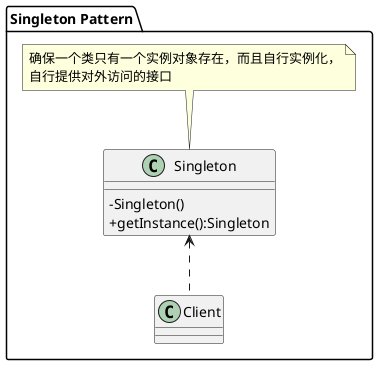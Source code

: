 @startuml
skinparam classAttributeIconSize 0

package "Singleton Pattern"{

    class Singleton{
    -Singleton()
    +getInstance():Singleton
    }
    note top: 确保一个类只有一个实例对象存在，而且自行实例化，\n自行提供对外访问的接口
    Singleton <.. Client
}

@enduml